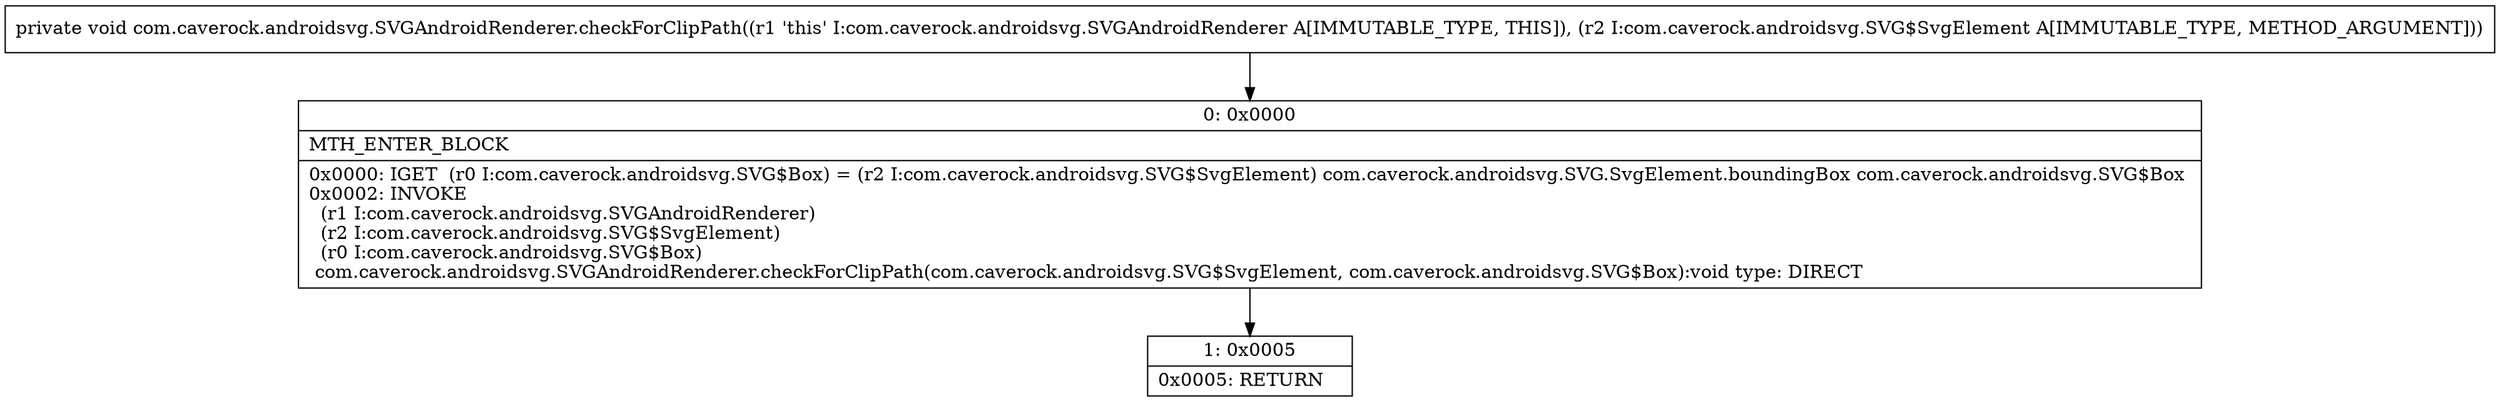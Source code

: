 digraph "CFG forcom.caverock.androidsvg.SVGAndroidRenderer.checkForClipPath(Lcom\/caverock\/androidsvg\/SVG$SvgElement;)V" {
Node_0 [shape=record,label="{0\:\ 0x0000|MTH_ENTER_BLOCK\l|0x0000: IGET  (r0 I:com.caverock.androidsvg.SVG$Box) = (r2 I:com.caverock.androidsvg.SVG$SvgElement) com.caverock.androidsvg.SVG.SvgElement.boundingBox com.caverock.androidsvg.SVG$Box \l0x0002: INVOKE  \l  (r1 I:com.caverock.androidsvg.SVGAndroidRenderer)\l  (r2 I:com.caverock.androidsvg.SVG$SvgElement)\l  (r0 I:com.caverock.androidsvg.SVG$Box)\l com.caverock.androidsvg.SVGAndroidRenderer.checkForClipPath(com.caverock.androidsvg.SVG$SvgElement, com.caverock.androidsvg.SVG$Box):void type: DIRECT \l}"];
Node_1 [shape=record,label="{1\:\ 0x0005|0x0005: RETURN   \l}"];
MethodNode[shape=record,label="{private void com.caverock.androidsvg.SVGAndroidRenderer.checkForClipPath((r1 'this' I:com.caverock.androidsvg.SVGAndroidRenderer A[IMMUTABLE_TYPE, THIS]), (r2 I:com.caverock.androidsvg.SVG$SvgElement A[IMMUTABLE_TYPE, METHOD_ARGUMENT])) }"];
MethodNode -> Node_0;
Node_0 -> Node_1;
}

